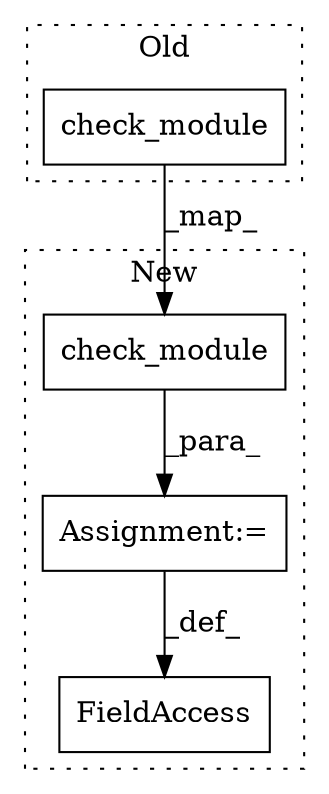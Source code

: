 digraph G {
subgraph cluster0 {
1 [label="check_module" a="32" s="158,182" l="13,1" shape="box"];
label = "Old";
style="dotted";
}
subgraph cluster1 {
2 [label="check_module" a="32" s="145,169" l="13,1" shape="box"];
3 [label="Assignment:=" a="7" s="144" l="1" shape="box"];
4 [label="FieldAccess" a="22" s="140" l="4" shape="box"];
label = "New";
style="dotted";
}
1 -> 2 [label="_map_"];
2 -> 3 [label="_para_"];
3 -> 4 [label="_def_"];
}